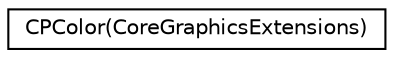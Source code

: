 digraph "Graphical Class Hierarchy"
{
  edge [fontname="Helvetica",fontsize="10",labelfontname="Helvetica",labelfontsize="10"];
  node [fontname="Helvetica",fontsize="10",shape=record];
  rankdir="LR";
  Node1 [label="CPColor(CoreGraphicsExtensions)",height=0.2,width=0.4,color="black", fillcolor="white", style="filled",URL="$category_c_p_color_07_core_graphics_extensions_08.html"];
}
